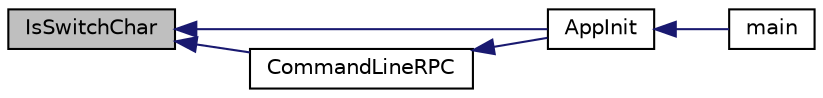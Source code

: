 digraph "IsSwitchChar"
{
  edge [fontname="Helvetica",fontsize="10",labelfontname="Helvetica",labelfontsize="10"];
  node [fontname="Helvetica",fontsize="10",shape=record];
  rankdir="LR";
  Node4815 [label="IsSwitchChar",height=0.2,width=0.4,color="black", fillcolor="grey75", style="filled", fontcolor="black"];
  Node4815 -> Node4816 [dir="back",color="midnightblue",fontsize="10",style="solid",fontname="Helvetica"];
  Node4816 [label="AppInit",height=0.2,width=0.4,color="black", fillcolor="white", style="filled",URL="$d4/d35/iond_8cpp.html#ac59316b767e6984e1285f0531275286b"];
  Node4816 -> Node4817 [dir="back",color="midnightblue",fontsize="10",style="solid",fontname="Helvetica"];
  Node4817 [label="main",height=0.2,width=0.4,color="black", fillcolor="white", style="filled",URL="$d4/d35/iond_8cpp.html#a0ddf1224851353fc92bfbff6f499fa97"];
  Node4815 -> Node4818 [dir="back",color="midnightblue",fontsize="10",style="solid",fontname="Helvetica"];
  Node4818 [label="CommandLineRPC",height=0.2,width=0.4,color="black", fillcolor="white", style="filled",URL="$d6/d59/rpcclient_8h.html#a4ee23259648a971c9c05aeff8b545a6d"];
  Node4818 -> Node4816 [dir="back",color="midnightblue",fontsize="10",style="solid",fontname="Helvetica"];
}

